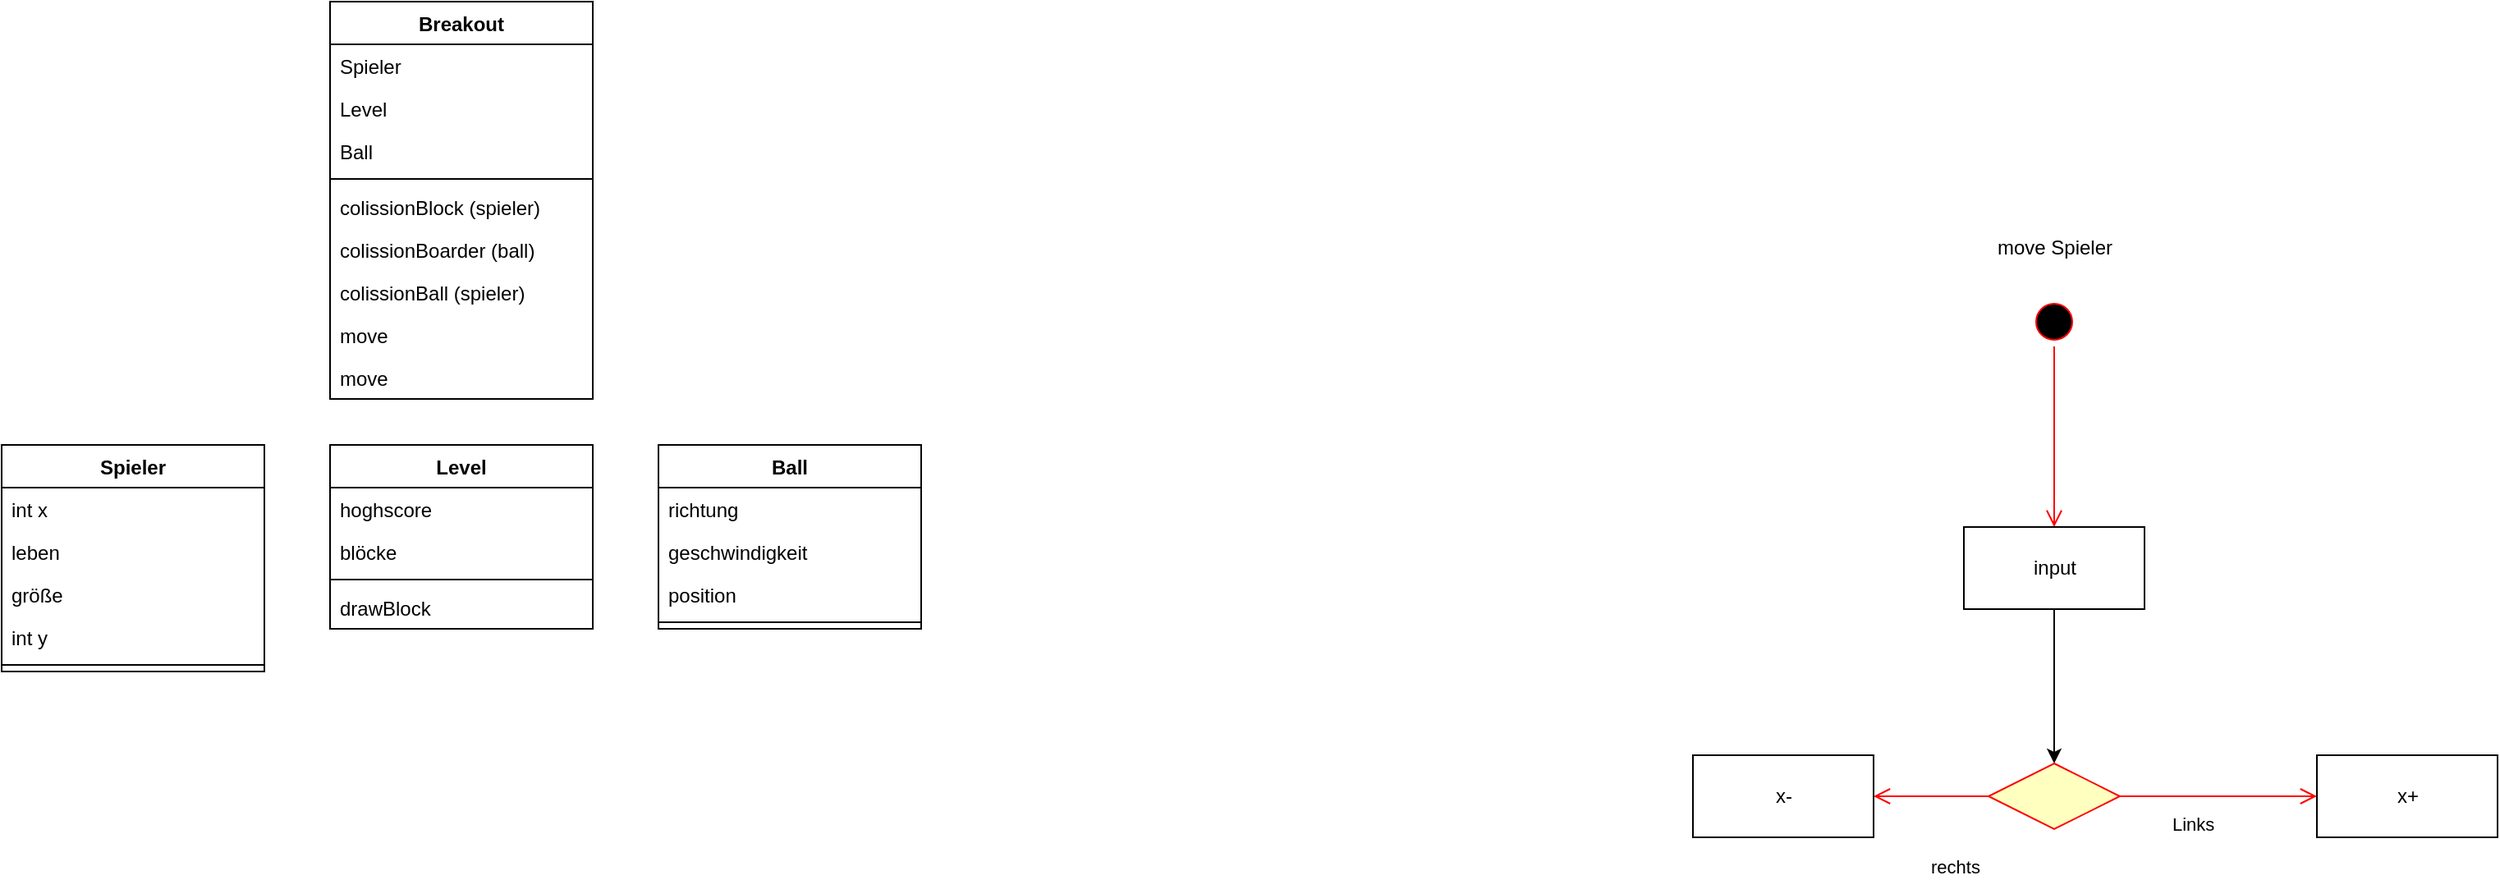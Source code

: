 <mxfile version="20.0.3" type="device"><diagram id="wl8gNxFy2FXZ7xkvfD1P" name="Page-1"><mxGraphModel dx="1390" dy="809" grid="1" gridSize="10" guides="1" tooltips="1" connect="1" arrows="1" fold="1" page="1" pageScale="1" pageWidth="827" pageHeight="1169" math="0" shadow="0"><root><mxCell id="0"/><mxCell id="1" parent="0"/><mxCell id="ifp5bomnhX3-ltN3h4QG-437" value="" style="ellipse;html=1;shape=startState;fillColor=#000000;strokeColor=#ff0000;" parent="1" vertex="1"><mxGeometry x="1325" y="430" width="30" height="30" as="geometry"/></mxCell><mxCell id="ifp5bomnhX3-ltN3h4QG-438" value="" style="edgeStyle=orthogonalEdgeStyle;html=1;verticalAlign=bottom;endArrow=open;endSize=8;strokeColor=#ff0000;rounded=0;entryX=0.5;entryY=0;entryDx=0;entryDy=0;" parent="1" source="ifp5bomnhX3-ltN3h4QG-437" target="ifp5bomnhX3-ltN3h4QG-439" edge="1"><mxGeometry relative="1" as="geometry"><mxPoint x="1275" y="500" as="targetPoint"/></mxGeometry></mxCell><mxCell id="ifp5bomnhX3-ltN3h4QG-445" style="edgeStyle=orthogonalEdgeStyle;rounded=0;orthogonalLoop=1;jettySize=auto;html=1;" parent="1" source="ifp5bomnhX3-ltN3h4QG-439" target="ifp5bomnhX3-ltN3h4QG-440" edge="1"><mxGeometry relative="1" as="geometry"/></mxCell><mxCell id="ifp5bomnhX3-ltN3h4QG-439" value="input" style="html=1;" parent="1" vertex="1"><mxGeometry x="1285" y="570" width="110" height="50" as="geometry"/></mxCell><mxCell id="ifp5bomnhX3-ltN3h4QG-440" value="" style="rhombus;whiteSpace=wrap;html=1;fillColor=#ffffc0;strokeColor=#ff0000;" parent="1" vertex="1"><mxGeometry x="1300" y="714" width="80" height="40" as="geometry"/></mxCell><mxCell id="ifp5bomnhX3-ltN3h4QG-441" value="Links" style="edgeStyle=orthogonalEdgeStyle;html=1;align=left;verticalAlign=bottom;endArrow=open;endSize=8;strokeColor=#ff0000;rounded=0;entryX=0;entryY=0.5;entryDx=0;entryDy=0;" parent="1" source="ifp5bomnhX3-ltN3h4QG-440" target="ifp5bomnhX3-ltN3h4QG-444" edge="1"><mxGeometry x="-0.5" y="-26" relative="1" as="geometry"><mxPoint x="1470" y="700" as="targetPoint"/><mxPoint as="offset"/></mxGeometry></mxCell><mxCell id="ifp5bomnhX3-ltN3h4QG-442" value="rechts&amp;nbsp;" style="edgeStyle=orthogonalEdgeStyle;html=1;align=left;verticalAlign=top;endArrow=open;endSize=8;strokeColor=#ff0000;rounded=0;entryX=1;entryY=0.5;entryDx=0;entryDy=0;" parent="1" source="ifp5bomnhX3-ltN3h4QG-440" target="ifp5bomnhX3-ltN3h4QG-443" edge="1"><mxGeometry x="0.057" y="30" relative="1" as="geometry"><mxPoint x="1160" y="740" as="targetPoint"/><mxPoint as="offset"/></mxGeometry></mxCell><mxCell id="ifp5bomnhX3-ltN3h4QG-443" value="x-" style="html=1;" parent="1" vertex="1"><mxGeometry x="1120" y="709" width="110" height="50" as="geometry"/></mxCell><mxCell id="ifp5bomnhX3-ltN3h4QG-444" value="x+" style="html=1;" parent="1" vertex="1"><mxGeometry x="1500" y="709" width="110" height="50" as="geometry"/></mxCell><mxCell id="n-67Zgg5iWRnBO6AVcTW-5" value="Ball" style="swimlane;fontStyle=1;align=center;verticalAlign=top;childLayout=stackLayout;horizontal=1;startSize=26;horizontalStack=0;resizeParent=1;resizeParentMax=0;resizeLast=0;collapsible=1;marginBottom=0;" parent="1" vertex="1"><mxGeometry x="490" y="520" width="160" height="112" as="geometry"/></mxCell><mxCell id="n-67Zgg5iWRnBO6AVcTW-6" value="richtung" style="text;strokeColor=none;fillColor=none;align=left;verticalAlign=top;spacingLeft=4;spacingRight=4;overflow=hidden;rotatable=0;points=[[0,0.5],[1,0.5]];portConstraint=eastwest;" parent="n-67Zgg5iWRnBO6AVcTW-5" vertex="1"><mxGeometry y="26" width="160" height="26" as="geometry"/></mxCell><mxCell id="n-67Zgg5iWRnBO6AVcTW-10" value="geschwindigkeit" style="text;strokeColor=none;fillColor=none;align=left;verticalAlign=top;spacingLeft=4;spacingRight=4;overflow=hidden;rotatable=0;points=[[0,0.5],[1,0.5]];portConstraint=eastwest;" parent="n-67Zgg5iWRnBO6AVcTW-5" vertex="1"><mxGeometry y="52" width="160" height="26" as="geometry"/></mxCell><mxCell id="n-67Zgg5iWRnBO6AVcTW-11" value="position" style="text;strokeColor=none;fillColor=none;align=left;verticalAlign=top;spacingLeft=4;spacingRight=4;overflow=hidden;rotatable=0;points=[[0,0.5],[1,0.5]];portConstraint=eastwest;" parent="n-67Zgg5iWRnBO6AVcTW-5" vertex="1"><mxGeometry y="78" width="160" height="26" as="geometry"/></mxCell><mxCell id="n-67Zgg5iWRnBO6AVcTW-7" value="" style="line;strokeWidth=1;fillColor=none;align=left;verticalAlign=middle;spacingTop=-1;spacingLeft=3;spacingRight=3;rotatable=0;labelPosition=right;points=[];portConstraint=eastwest;" parent="n-67Zgg5iWRnBO6AVcTW-5" vertex="1"><mxGeometry y="104" width="160" height="8" as="geometry"/></mxCell><mxCell id="n-67Zgg5iWRnBO6AVcTW-12" value="Level" style="swimlane;fontStyle=1;align=center;verticalAlign=top;childLayout=stackLayout;horizontal=1;startSize=26;horizontalStack=0;resizeParent=1;resizeParentMax=0;resizeLast=0;collapsible=1;marginBottom=0;" parent="1" vertex="1"><mxGeometry x="290" y="520" width="160" height="112" as="geometry"/></mxCell><mxCell id="n-67Zgg5iWRnBO6AVcTW-16" value="hoghscore" style="text;strokeColor=none;fillColor=none;align=left;verticalAlign=top;spacingLeft=4;spacingRight=4;overflow=hidden;rotatable=0;points=[[0,0.5],[1,0.5]];portConstraint=eastwest;" parent="n-67Zgg5iWRnBO6AVcTW-12" vertex="1"><mxGeometry y="26" width="160" height="26" as="geometry"/></mxCell><mxCell id="n-67Zgg5iWRnBO6AVcTW-13" value="blöcke" style="text;strokeColor=none;fillColor=none;align=left;verticalAlign=top;spacingLeft=4;spacingRight=4;overflow=hidden;rotatable=0;points=[[0,0.5],[1,0.5]];portConstraint=eastwest;" parent="n-67Zgg5iWRnBO6AVcTW-12" vertex="1"><mxGeometry y="52" width="160" height="26" as="geometry"/></mxCell><mxCell id="n-67Zgg5iWRnBO6AVcTW-14" value="" style="line;strokeWidth=1;fillColor=none;align=left;verticalAlign=middle;spacingTop=-1;spacingLeft=3;spacingRight=3;rotatable=0;labelPosition=right;points=[];portConstraint=eastwest;" parent="n-67Zgg5iWRnBO6AVcTW-12" vertex="1"><mxGeometry y="78" width="160" height="8" as="geometry"/></mxCell><mxCell id="n-67Zgg5iWRnBO6AVcTW-15" value="drawBlock" style="text;strokeColor=none;fillColor=none;align=left;verticalAlign=top;spacingLeft=4;spacingRight=4;overflow=hidden;rotatable=0;points=[[0,0.5],[1,0.5]];portConstraint=eastwest;" parent="n-67Zgg5iWRnBO6AVcTW-12" vertex="1"><mxGeometry y="86" width="160" height="26" as="geometry"/></mxCell><mxCell id="n-67Zgg5iWRnBO6AVcTW-17" value="Spieler" style="swimlane;fontStyle=1;align=center;verticalAlign=top;childLayout=stackLayout;horizontal=1;startSize=26;horizontalStack=0;resizeParent=1;resizeParentMax=0;resizeLast=0;collapsible=1;marginBottom=0;" parent="1" vertex="1"><mxGeometry x="90" y="520" width="160" height="138" as="geometry"/></mxCell><mxCell id="n-67Zgg5iWRnBO6AVcTW-21" value="int x" style="text;strokeColor=none;fillColor=none;align=left;verticalAlign=top;spacingLeft=4;spacingRight=4;overflow=hidden;rotatable=0;points=[[0,0.5],[1,0.5]];portConstraint=eastwest;" parent="n-67Zgg5iWRnBO6AVcTW-17" vertex="1"><mxGeometry y="26" width="160" height="26" as="geometry"/></mxCell><mxCell id="n-67Zgg5iWRnBO6AVcTW-22" value="leben" style="text;strokeColor=none;fillColor=none;align=left;verticalAlign=top;spacingLeft=4;spacingRight=4;overflow=hidden;rotatable=0;points=[[0,0.5],[1,0.5]];portConstraint=eastwest;" parent="n-67Zgg5iWRnBO6AVcTW-17" vertex="1"><mxGeometry y="52" width="160" height="26" as="geometry"/></mxCell><mxCell id="n-67Zgg5iWRnBO6AVcTW-23" value="größe" style="text;strokeColor=none;fillColor=none;align=left;verticalAlign=top;spacingLeft=4;spacingRight=4;overflow=hidden;rotatable=0;points=[[0,0.5],[1,0.5]];portConstraint=eastwest;" parent="n-67Zgg5iWRnBO6AVcTW-17" vertex="1"><mxGeometry y="78" width="160" height="26" as="geometry"/></mxCell><mxCell id="n-67Zgg5iWRnBO6AVcTW-18" value="int y " style="text;strokeColor=none;fillColor=none;align=left;verticalAlign=top;spacingLeft=4;spacingRight=4;overflow=hidden;rotatable=0;points=[[0,0.5],[1,0.5]];portConstraint=eastwest;" parent="n-67Zgg5iWRnBO6AVcTW-17" vertex="1"><mxGeometry y="104" width="160" height="26" as="geometry"/></mxCell><mxCell id="n-67Zgg5iWRnBO6AVcTW-19" value="" style="line;strokeWidth=1;fillColor=none;align=left;verticalAlign=middle;spacingTop=-1;spacingLeft=3;spacingRight=3;rotatable=0;labelPosition=right;points=[];portConstraint=eastwest;" parent="n-67Zgg5iWRnBO6AVcTW-17" vertex="1"><mxGeometry y="130" width="160" height="8" as="geometry"/></mxCell><mxCell id="n-67Zgg5iWRnBO6AVcTW-24" value="Breakout" style="swimlane;fontStyle=1;align=center;verticalAlign=top;childLayout=stackLayout;horizontal=1;startSize=26;horizontalStack=0;resizeParent=1;resizeParentMax=0;resizeLast=0;collapsible=1;marginBottom=0;" parent="1" vertex="1"><mxGeometry x="290" y="250" width="160" height="242" as="geometry"/></mxCell><mxCell id="n-67Zgg5iWRnBO6AVcTW-25" value="Spieler" style="text;strokeColor=none;fillColor=none;align=left;verticalAlign=top;spacingLeft=4;spacingRight=4;overflow=hidden;rotatable=0;points=[[0,0.5],[1,0.5]];portConstraint=eastwest;" parent="n-67Zgg5iWRnBO6AVcTW-24" vertex="1"><mxGeometry y="26" width="160" height="26" as="geometry"/></mxCell><mxCell id="n-67Zgg5iWRnBO6AVcTW-30" value="Level" style="text;strokeColor=none;fillColor=none;align=left;verticalAlign=top;spacingLeft=4;spacingRight=4;overflow=hidden;rotatable=0;points=[[0,0.5],[1,0.5]];portConstraint=eastwest;" parent="n-67Zgg5iWRnBO6AVcTW-24" vertex="1"><mxGeometry y="52" width="160" height="26" as="geometry"/></mxCell><mxCell id="n-67Zgg5iWRnBO6AVcTW-31" value="Ball" style="text;strokeColor=none;fillColor=none;align=left;verticalAlign=top;spacingLeft=4;spacingRight=4;overflow=hidden;rotatable=0;points=[[0,0.5],[1,0.5]];portConstraint=eastwest;" parent="n-67Zgg5iWRnBO6AVcTW-24" vertex="1"><mxGeometry y="78" width="160" height="26" as="geometry"/></mxCell><mxCell id="n-67Zgg5iWRnBO6AVcTW-26" value="" style="line;strokeWidth=1;fillColor=none;align=left;verticalAlign=middle;spacingTop=-1;spacingLeft=3;spacingRight=3;rotatable=0;labelPosition=right;points=[];portConstraint=eastwest;" parent="n-67Zgg5iWRnBO6AVcTW-24" vertex="1"><mxGeometry y="104" width="160" height="8" as="geometry"/></mxCell><mxCell id="n-67Zgg5iWRnBO6AVcTW-27" value="colissionBlock (spieler)" style="text;strokeColor=none;fillColor=none;align=left;verticalAlign=top;spacingLeft=4;spacingRight=4;overflow=hidden;rotatable=0;points=[[0,0.5],[1,0.5]];portConstraint=eastwest;" parent="n-67Zgg5iWRnBO6AVcTW-24" vertex="1"><mxGeometry y="112" width="160" height="26" as="geometry"/></mxCell><mxCell id="n-67Zgg5iWRnBO6AVcTW-28" value="colissionBoarder (ball)" style="text;strokeColor=none;fillColor=none;align=left;verticalAlign=top;spacingLeft=4;spacingRight=4;overflow=hidden;rotatable=0;points=[[0,0.5],[1,0.5]];portConstraint=eastwest;" parent="n-67Zgg5iWRnBO6AVcTW-24" vertex="1"><mxGeometry y="138" width="160" height="26" as="geometry"/></mxCell><mxCell id="n-67Zgg5iWRnBO6AVcTW-29" value="colissionBall (spieler)" style="text;strokeColor=none;fillColor=none;align=left;verticalAlign=top;spacingLeft=4;spacingRight=4;overflow=hidden;rotatable=0;points=[[0,0.5],[1,0.5]];portConstraint=eastwest;" parent="n-67Zgg5iWRnBO6AVcTW-24" vertex="1"><mxGeometry y="164" width="160" height="26" as="geometry"/></mxCell><mxCell id="n-67Zgg5iWRnBO6AVcTW-20" value="move" style="text;strokeColor=none;fillColor=none;align=left;verticalAlign=top;spacingLeft=4;spacingRight=4;overflow=hidden;rotatable=0;points=[[0,0.5],[1,0.5]];portConstraint=eastwest;" parent="n-67Zgg5iWRnBO6AVcTW-24" vertex="1"><mxGeometry y="190" width="160" height="26" as="geometry"/></mxCell><mxCell id="n-67Zgg5iWRnBO6AVcTW-9" value="move" style="text;strokeColor=none;fillColor=none;align=left;verticalAlign=top;spacingLeft=4;spacingRight=4;overflow=hidden;rotatable=0;points=[[0,0.5],[1,0.5]];portConstraint=eastwest;" parent="n-67Zgg5iWRnBO6AVcTW-24" vertex="1"><mxGeometry y="216" width="160" height="26" as="geometry"/></mxCell><mxCell id="n-67Zgg5iWRnBO6AVcTW-32" value="move Spieler" style="text;html=1;align=center;verticalAlign=middle;resizable=0;points=[];autosize=1;strokeColor=none;fillColor=none;" parent="1" vertex="1"><mxGeometry x="1295" y="385" width="90" height="30" as="geometry"/></mxCell></root></mxGraphModel></diagram></mxfile>